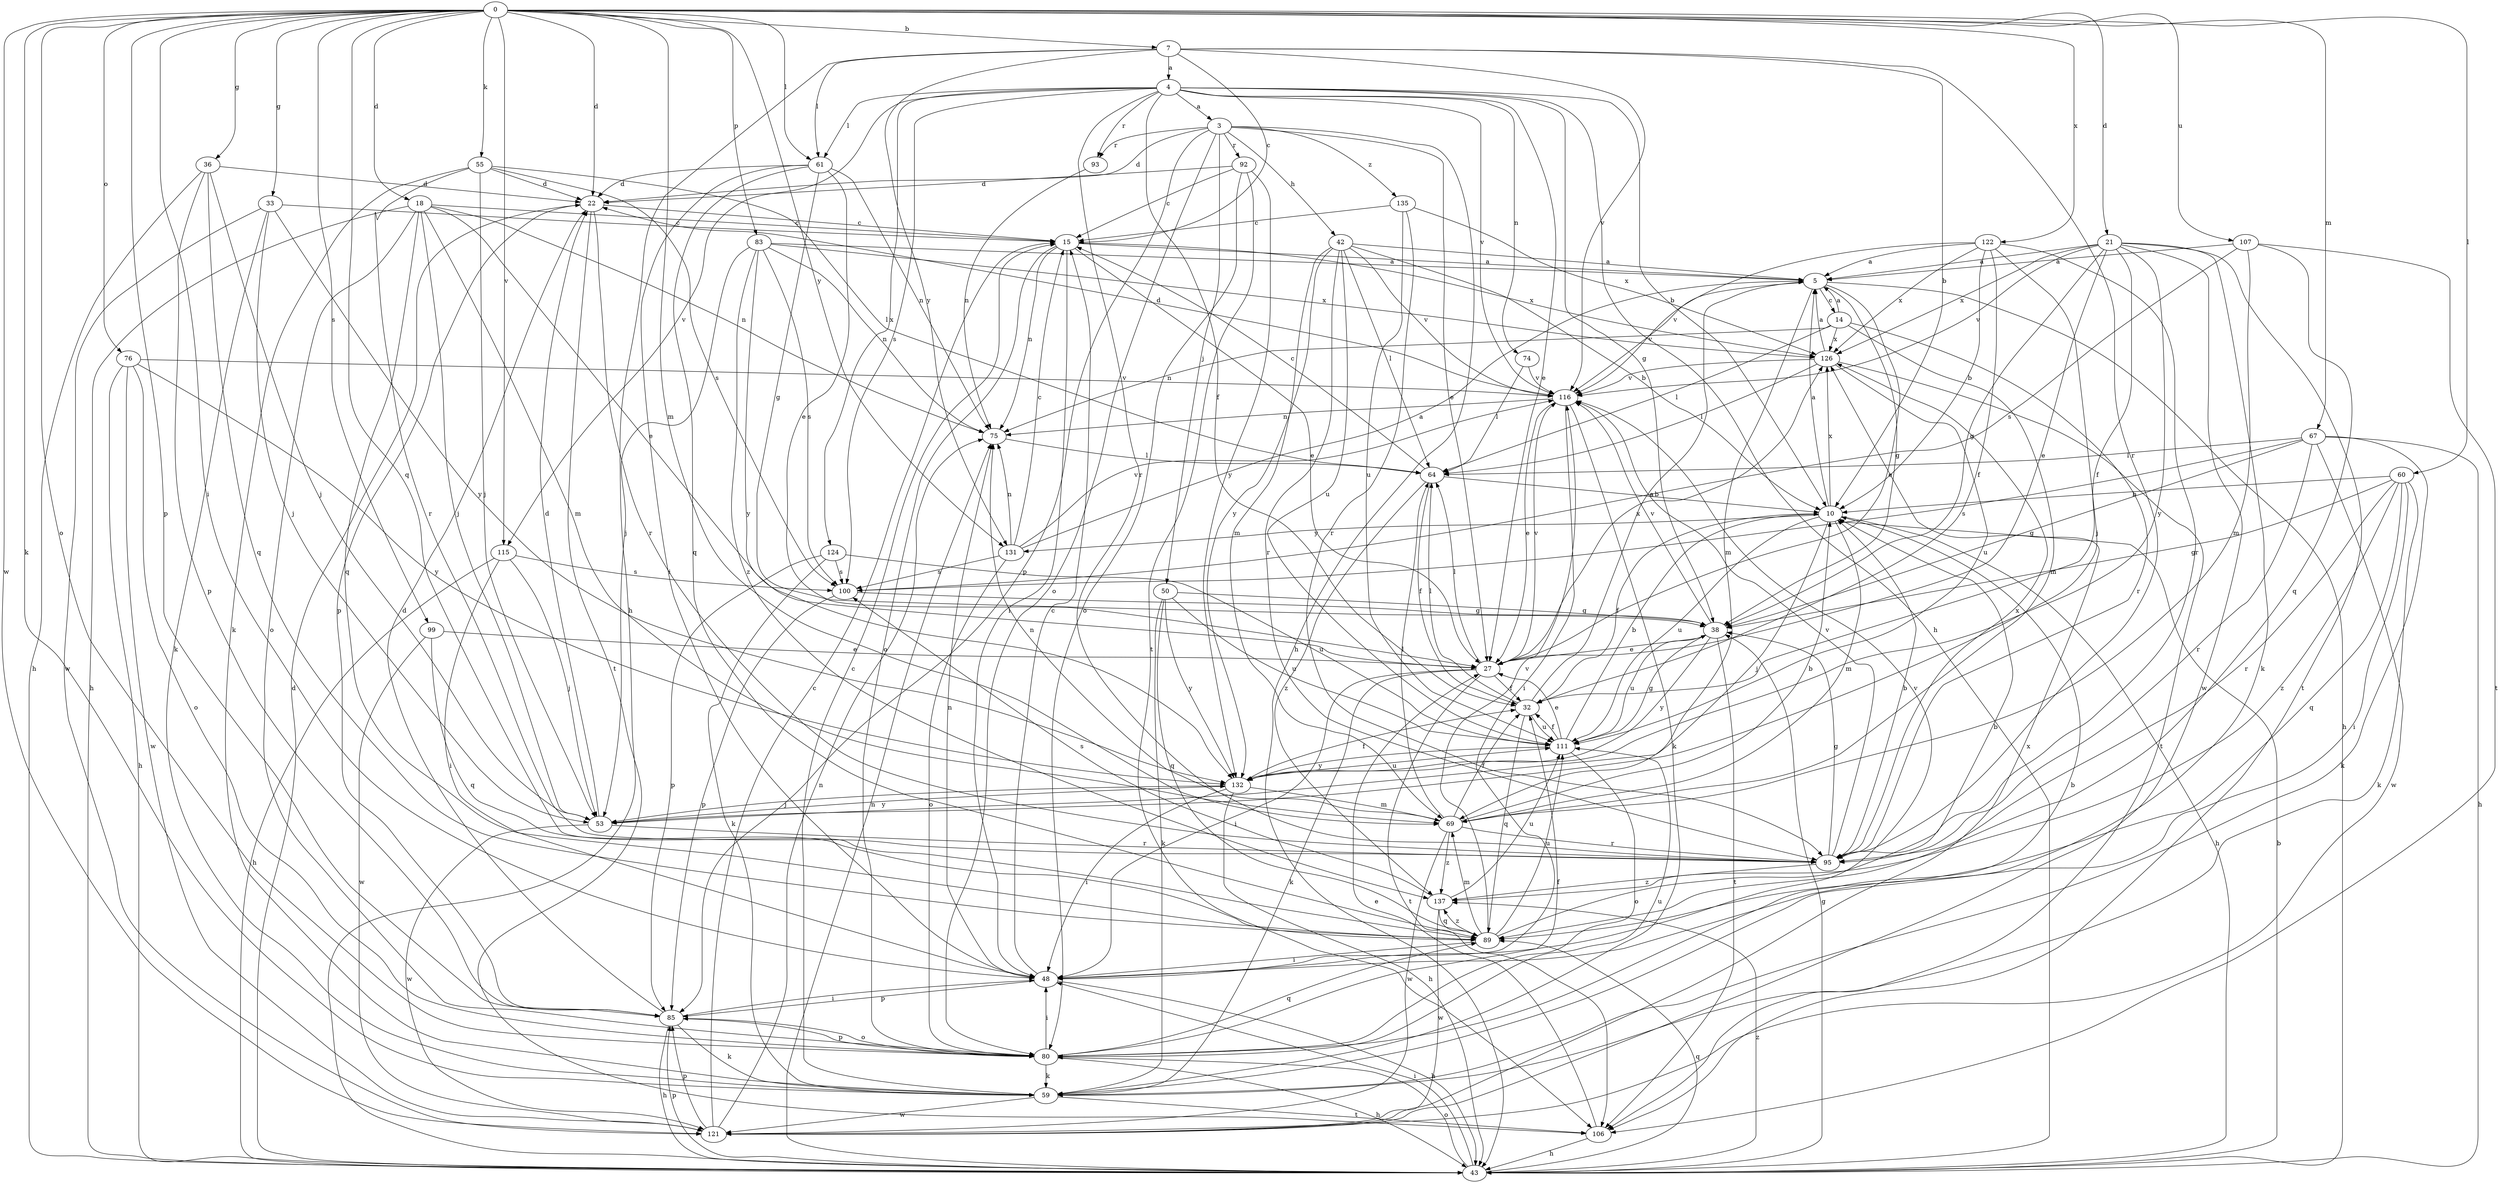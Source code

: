 strict digraph  {
0;
3;
4;
5;
7;
10;
14;
15;
18;
21;
22;
27;
32;
33;
36;
38;
42;
43;
48;
50;
53;
55;
59;
60;
61;
64;
67;
69;
74;
75;
76;
80;
83;
85;
89;
92;
93;
95;
99;
100;
106;
107;
111;
115;
116;
121;
122;
124;
126;
131;
132;
135;
137;
0 -> 7  [label=b];
0 -> 18  [label=d];
0 -> 21  [label=d];
0 -> 22  [label=d];
0 -> 33  [label=g];
0 -> 36  [label=g];
0 -> 48  [label=i];
0 -> 55  [label=k];
0 -> 59  [label=k];
0 -> 60  [label=l];
0 -> 61  [label=l];
0 -> 67  [label=m];
0 -> 69  [label=m];
0 -> 76  [label=o];
0 -> 80  [label=o];
0 -> 83  [label=p];
0 -> 85  [label=p];
0 -> 89  [label=q];
0 -> 99  [label=s];
0 -> 107  [label=u];
0 -> 115  [label=v];
0 -> 121  [label=w];
0 -> 122  [label=x];
0 -> 131  [label=y];
3 -> 22  [label=d];
3 -> 27  [label=e];
3 -> 42  [label=h];
3 -> 43  [label=h];
3 -> 50  [label=j];
3 -> 80  [label=o];
3 -> 85  [label=p];
3 -> 92  [label=r];
3 -> 93  [label=r];
3 -> 135  [label=z];
4 -> 3  [label=a];
4 -> 10  [label=b];
4 -> 27  [label=e];
4 -> 32  [label=f];
4 -> 38  [label=g];
4 -> 43  [label=h];
4 -> 61  [label=l];
4 -> 74  [label=n];
4 -> 93  [label=r];
4 -> 95  [label=r];
4 -> 100  [label=s];
4 -> 115  [label=v];
4 -> 116  [label=v];
4 -> 124  [label=x];
5 -> 14  [label=c];
5 -> 27  [label=e];
5 -> 38  [label=g];
5 -> 43  [label=h];
5 -> 69  [label=m];
5 -> 116  [label=v];
7 -> 4  [label=a];
7 -> 10  [label=b];
7 -> 15  [label=c];
7 -> 43  [label=h];
7 -> 61  [label=l];
7 -> 95  [label=r];
7 -> 116  [label=v];
7 -> 131  [label=y];
10 -> 5  [label=a];
10 -> 32  [label=f];
10 -> 43  [label=h];
10 -> 53  [label=j];
10 -> 69  [label=m];
10 -> 111  [label=u];
10 -> 126  [label=x];
10 -> 131  [label=y];
14 -> 5  [label=a];
14 -> 64  [label=l];
14 -> 69  [label=m];
14 -> 75  [label=n];
14 -> 95  [label=r];
14 -> 126  [label=x];
15 -> 5  [label=a];
15 -> 27  [label=e];
15 -> 48  [label=i];
15 -> 75  [label=n];
15 -> 80  [label=o];
15 -> 126  [label=x];
18 -> 15  [label=c];
18 -> 27  [label=e];
18 -> 43  [label=h];
18 -> 53  [label=j];
18 -> 69  [label=m];
18 -> 75  [label=n];
18 -> 80  [label=o];
18 -> 89  [label=q];
21 -> 5  [label=a];
21 -> 27  [label=e];
21 -> 32  [label=f];
21 -> 38  [label=g];
21 -> 59  [label=k];
21 -> 106  [label=t];
21 -> 116  [label=v];
21 -> 121  [label=w];
21 -> 126  [label=x];
21 -> 132  [label=y];
22 -> 15  [label=c];
22 -> 85  [label=p];
22 -> 95  [label=r];
22 -> 106  [label=t];
27 -> 32  [label=f];
27 -> 48  [label=i];
27 -> 59  [label=k];
27 -> 64  [label=l];
27 -> 106  [label=t];
27 -> 116  [label=v];
27 -> 126  [label=x];
32 -> 5  [label=a];
32 -> 64  [label=l];
32 -> 89  [label=q];
32 -> 111  [label=u];
33 -> 15  [label=c];
33 -> 53  [label=j];
33 -> 59  [label=k];
33 -> 121  [label=w];
33 -> 132  [label=y];
36 -> 22  [label=d];
36 -> 43  [label=h];
36 -> 53  [label=j];
36 -> 85  [label=p];
36 -> 89  [label=q];
38 -> 27  [label=e];
38 -> 106  [label=t];
38 -> 111  [label=u];
38 -> 116  [label=v];
38 -> 132  [label=y];
42 -> 5  [label=a];
42 -> 10  [label=b];
42 -> 64  [label=l];
42 -> 69  [label=m];
42 -> 95  [label=r];
42 -> 111  [label=u];
42 -> 116  [label=v];
42 -> 132  [label=y];
43 -> 10  [label=b];
43 -> 22  [label=d];
43 -> 38  [label=g];
43 -> 48  [label=i];
43 -> 75  [label=n];
43 -> 80  [label=o];
43 -> 85  [label=p];
43 -> 89  [label=q];
43 -> 137  [label=z];
48 -> 15  [label=c];
48 -> 43  [label=h];
48 -> 75  [label=n];
48 -> 85  [label=p];
48 -> 116  [label=v];
50 -> 38  [label=g];
50 -> 59  [label=k];
50 -> 89  [label=q];
50 -> 111  [label=u];
50 -> 132  [label=y];
53 -> 22  [label=d];
53 -> 95  [label=r];
53 -> 121  [label=w];
53 -> 132  [label=y];
55 -> 22  [label=d];
55 -> 53  [label=j];
55 -> 59  [label=k];
55 -> 64  [label=l];
55 -> 95  [label=r];
55 -> 100  [label=s];
59 -> 15  [label=c];
59 -> 106  [label=t];
59 -> 121  [label=w];
60 -> 10  [label=b];
60 -> 38  [label=g];
60 -> 48  [label=i];
60 -> 59  [label=k];
60 -> 89  [label=q];
60 -> 95  [label=r];
60 -> 137  [label=z];
61 -> 22  [label=d];
61 -> 27  [label=e];
61 -> 38  [label=g];
61 -> 48  [label=i];
61 -> 75  [label=n];
61 -> 89  [label=q];
64 -> 10  [label=b];
64 -> 15  [label=c];
64 -> 32  [label=f];
64 -> 137  [label=z];
67 -> 38  [label=g];
67 -> 43  [label=h];
67 -> 59  [label=k];
67 -> 64  [label=l];
67 -> 95  [label=r];
67 -> 100  [label=s];
67 -> 121  [label=w];
69 -> 10  [label=b];
69 -> 32  [label=f];
69 -> 64  [label=l];
69 -> 75  [label=n];
69 -> 95  [label=r];
69 -> 121  [label=w];
69 -> 137  [label=z];
74 -> 64  [label=l];
74 -> 116  [label=v];
75 -> 64  [label=l];
76 -> 43  [label=h];
76 -> 80  [label=o];
76 -> 116  [label=v];
76 -> 121  [label=w];
76 -> 132  [label=y];
80 -> 10  [label=b];
80 -> 32  [label=f];
80 -> 43  [label=h];
80 -> 48  [label=i];
80 -> 59  [label=k];
80 -> 85  [label=p];
80 -> 89  [label=q];
80 -> 111  [label=u];
83 -> 5  [label=a];
83 -> 53  [label=j];
83 -> 75  [label=n];
83 -> 100  [label=s];
83 -> 126  [label=x];
83 -> 132  [label=y];
83 -> 137  [label=z];
85 -> 22  [label=d];
85 -> 43  [label=h];
85 -> 48  [label=i];
85 -> 59  [label=k];
85 -> 80  [label=o];
89 -> 10  [label=b];
89 -> 48  [label=i];
89 -> 69  [label=m];
89 -> 111  [label=u];
89 -> 116  [label=v];
89 -> 137  [label=z];
92 -> 15  [label=c];
92 -> 22  [label=d];
92 -> 80  [label=o];
92 -> 106  [label=t];
92 -> 132  [label=y];
93 -> 75  [label=n];
95 -> 10  [label=b];
95 -> 38  [label=g];
95 -> 116  [label=v];
95 -> 126  [label=x];
95 -> 137  [label=z];
99 -> 27  [label=e];
99 -> 89  [label=q];
99 -> 121  [label=w];
100 -> 38  [label=g];
100 -> 85  [label=p];
106 -> 27  [label=e];
106 -> 43  [label=h];
107 -> 5  [label=a];
107 -> 69  [label=m];
107 -> 89  [label=q];
107 -> 100  [label=s];
107 -> 106  [label=t];
111 -> 10  [label=b];
111 -> 27  [label=e];
111 -> 32  [label=f];
111 -> 38  [label=g];
111 -> 80  [label=o];
111 -> 132  [label=y];
115 -> 43  [label=h];
115 -> 48  [label=i];
115 -> 53  [label=j];
115 -> 100  [label=s];
116 -> 22  [label=d];
116 -> 27  [label=e];
116 -> 48  [label=i];
116 -> 59  [label=k];
116 -> 75  [label=n];
121 -> 15  [label=c];
121 -> 75  [label=n];
121 -> 85  [label=p];
121 -> 126  [label=x];
122 -> 5  [label=a];
122 -> 10  [label=b];
122 -> 32  [label=f];
122 -> 53  [label=j];
122 -> 95  [label=r];
122 -> 116  [label=v];
122 -> 126  [label=x];
124 -> 59  [label=k];
124 -> 85  [label=p];
124 -> 100  [label=s];
124 -> 111  [label=u];
126 -> 5  [label=a];
126 -> 64  [label=l];
126 -> 106  [label=t];
126 -> 111  [label=u];
126 -> 116  [label=v];
131 -> 5  [label=a];
131 -> 15  [label=c];
131 -> 75  [label=n];
131 -> 80  [label=o];
131 -> 100  [label=s];
131 -> 116  [label=v];
132 -> 32  [label=f];
132 -> 43  [label=h];
132 -> 48  [label=i];
132 -> 53  [label=j];
132 -> 69  [label=m];
132 -> 111  [label=u];
135 -> 15  [label=c];
135 -> 95  [label=r];
135 -> 111  [label=u];
135 -> 126  [label=x];
137 -> 89  [label=q];
137 -> 100  [label=s];
137 -> 111  [label=u];
137 -> 121  [label=w];
}
